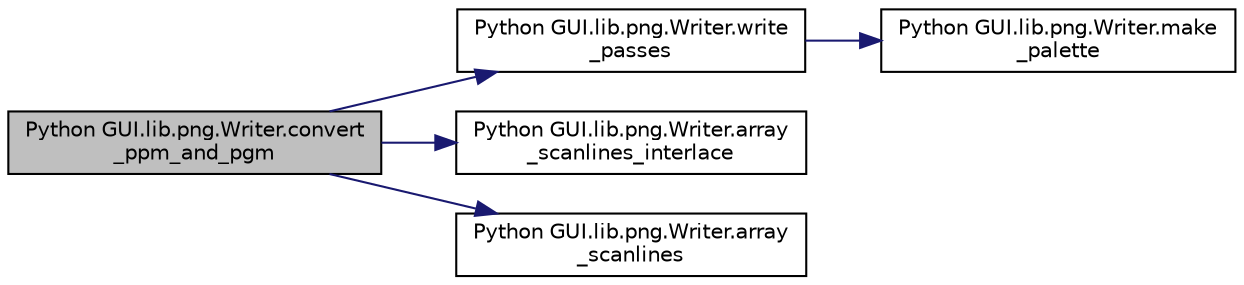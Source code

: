 digraph "Python GUI.lib.png.Writer.convert_ppm_and_pgm"
{
  edge [fontname="Helvetica",fontsize="10",labelfontname="Helvetica",labelfontsize="10"];
  node [fontname="Helvetica",fontsize="10",shape=record];
  rankdir="LR";
  Node8 [label="Python GUI.lib.png.Writer.convert\l_ppm_and_pgm",height=0.2,width=0.4,color="black", fillcolor="grey75", style="filled", fontcolor="black"];
  Node8 -> Node9 [color="midnightblue",fontsize="10",style="solid"];
  Node9 [label="Python GUI.lib.png.Writer.write\l_passes",height=0.2,width=0.4,color="black", fillcolor="white", style="filled",URL="$class_python_01_g_u_i_1_1lib_1_1png_1_1_writer.html#a9590bc26c068a9a4f6374d0d3246c2a3"];
  Node9 -> Node10 [color="midnightblue",fontsize="10",style="solid"];
  Node10 [label="Python GUI.lib.png.Writer.make\l_palette",height=0.2,width=0.4,color="black", fillcolor="white", style="filled",URL="$class_python_01_g_u_i_1_1lib_1_1png_1_1_writer.html#ae230c94e859c63c11bd9ee6d0ac94c9e"];
  Node8 -> Node11 [color="midnightblue",fontsize="10",style="solid"];
  Node11 [label="Python GUI.lib.png.Writer.array\l_scanlines_interlace",height=0.2,width=0.4,color="black", fillcolor="white", style="filled",URL="$class_python_01_g_u_i_1_1lib_1_1png_1_1_writer.html#af246a932bce78c224afbffc8e917ac26"];
  Node8 -> Node12 [color="midnightblue",fontsize="10",style="solid"];
  Node12 [label="Python GUI.lib.png.Writer.array\l_scanlines",height=0.2,width=0.4,color="black", fillcolor="white", style="filled",URL="$class_python_01_g_u_i_1_1lib_1_1png_1_1_writer.html#a9477e181c530d49a19817cebc211e2d0"];
}
